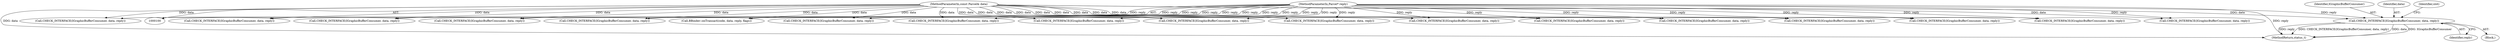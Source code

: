 digraph "0_Android_a30d7d90c4f718e46fb41a99b3d52800e1011b73@pointer" {
"1000147" [label="(Call,CHECK_INTERFACE(IGraphicBufferConsumer, data, reply))"];
"1000102" [label="(MethodParameterIn,const Parcel& data)"];
"1000103" [label="(MethodParameterIn,Parcel* reply)"];
"1000281" [label="(Call,CHECK_INTERFACE(IGraphicBufferConsumer, data, reply))"];
"1000452" [label="(Call,CHECK_INTERFACE(IGraphicBufferConsumer, data, reply))"];
"1000412" [label="(Call,CHECK_INTERFACE(IGraphicBufferConsumer, data, reply))"];
"1000510" [label="(Call,BBinder::onTransact(code, data, reply, flags))"];
"1000148" [label="(Identifier,IGraphicBufferConsumer)"];
"1000381" [label="(Call,CHECK_INTERFACE(IGraphicBufferConsumer, data, reply))"];
"1000490" [label="(Call,CHECK_INTERFACE(IGraphicBufferConsumer, data, reply))"];
"1000348" [label="(Call,CHECK_INTERFACE(IGraphicBufferConsumer, data, reply))"];
"1000329" [label="(Call,CHECK_INTERFACE(IGraphicBufferConsumer, data, reply))"];
"1000102" [label="(MethodParameterIn,const Parcel& data)"];
"1000166" [label="(Call,CHECK_INTERFACE(IGraphicBufferConsumer, data, reply))"];
"1000149" [label="(Identifier,data)"];
"1000111" [label="(Call,CHECK_INTERFACE(IGraphicBufferConsumer, data, reply))"];
"1000146" [label="(Block,)"];
"1000267" [label="(Call,CHECK_INTERFACE(IGraphicBufferConsumer, data, reply))"];
"1000362" [label="(Call,CHECK_INTERFACE(IGraphicBufferConsumer, data, reply))"];
"1000150" [label="(Identifier,reply)"];
"1000305" [label="(Call,CHECK_INTERFACE(IGraphicBufferConsumer, data, reply))"];
"1000471" [label="(Call,CHECK_INTERFACE(IGraphicBufferConsumer, data, reply))"];
"1000198" [label="(Call,CHECK_INTERFACE(IGraphicBufferConsumer, data, reply))"];
"1000147" [label="(Call,CHECK_INTERFACE(IGraphicBufferConsumer, data, reply))"];
"1000391" [label="(Call,CHECK_INTERFACE(IGraphicBufferConsumer, data, reply))"];
"1000153" [label="(Identifier,slot)"];
"1000103" [label="(MethodParameterIn,Parcel* reply)"];
"1000242" [label="(Call,CHECK_INTERFACE(IGraphicBufferConsumer, data, reply))"];
"1000433" [label="(Call,CHECK_INTERFACE(IGraphicBufferConsumer, data, reply))"];
"1000515" [label="(MethodReturn,status_t)"];
"1000147" -> "1000146"  [label="AST: "];
"1000147" -> "1000150"  [label="CFG: "];
"1000148" -> "1000147"  [label="AST: "];
"1000149" -> "1000147"  [label="AST: "];
"1000150" -> "1000147"  [label="AST: "];
"1000153" -> "1000147"  [label="CFG: "];
"1000147" -> "1000515"  [label="DDG: data"];
"1000147" -> "1000515"  [label="DDG: IGraphicBufferConsumer"];
"1000147" -> "1000515"  [label="DDG: reply"];
"1000147" -> "1000515"  [label="DDG: CHECK_INTERFACE(IGraphicBufferConsumer, data, reply)"];
"1000102" -> "1000147"  [label="DDG: data"];
"1000103" -> "1000147"  [label="DDG: reply"];
"1000102" -> "1000100"  [label="AST: "];
"1000102" -> "1000515"  [label="DDG: data"];
"1000102" -> "1000111"  [label="DDG: data"];
"1000102" -> "1000166"  [label="DDG: data"];
"1000102" -> "1000198"  [label="DDG: data"];
"1000102" -> "1000242"  [label="DDG: data"];
"1000102" -> "1000267"  [label="DDG: data"];
"1000102" -> "1000281"  [label="DDG: data"];
"1000102" -> "1000305"  [label="DDG: data"];
"1000102" -> "1000329"  [label="DDG: data"];
"1000102" -> "1000348"  [label="DDG: data"];
"1000102" -> "1000362"  [label="DDG: data"];
"1000102" -> "1000381"  [label="DDG: data"];
"1000102" -> "1000391"  [label="DDG: data"];
"1000102" -> "1000412"  [label="DDG: data"];
"1000102" -> "1000433"  [label="DDG: data"];
"1000102" -> "1000452"  [label="DDG: data"];
"1000102" -> "1000471"  [label="DDG: data"];
"1000102" -> "1000490"  [label="DDG: data"];
"1000102" -> "1000510"  [label="DDG: data"];
"1000103" -> "1000100"  [label="AST: "];
"1000103" -> "1000515"  [label="DDG: reply"];
"1000103" -> "1000111"  [label="DDG: reply"];
"1000103" -> "1000166"  [label="DDG: reply"];
"1000103" -> "1000198"  [label="DDG: reply"];
"1000103" -> "1000242"  [label="DDG: reply"];
"1000103" -> "1000267"  [label="DDG: reply"];
"1000103" -> "1000281"  [label="DDG: reply"];
"1000103" -> "1000305"  [label="DDG: reply"];
"1000103" -> "1000329"  [label="DDG: reply"];
"1000103" -> "1000348"  [label="DDG: reply"];
"1000103" -> "1000362"  [label="DDG: reply"];
"1000103" -> "1000381"  [label="DDG: reply"];
"1000103" -> "1000391"  [label="DDG: reply"];
"1000103" -> "1000412"  [label="DDG: reply"];
"1000103" -> "1000433"  [label="DDG: reply"];
"1000103" -> "1000452"  [label="DDG: reply"];
"1000103" -> "1000471"  [label="DDG: reply"];
"1000103" -> "1000490"  [label="DDG: reply"];
"1000103" -> "1000510"  [label="DDG: reply"];
}
